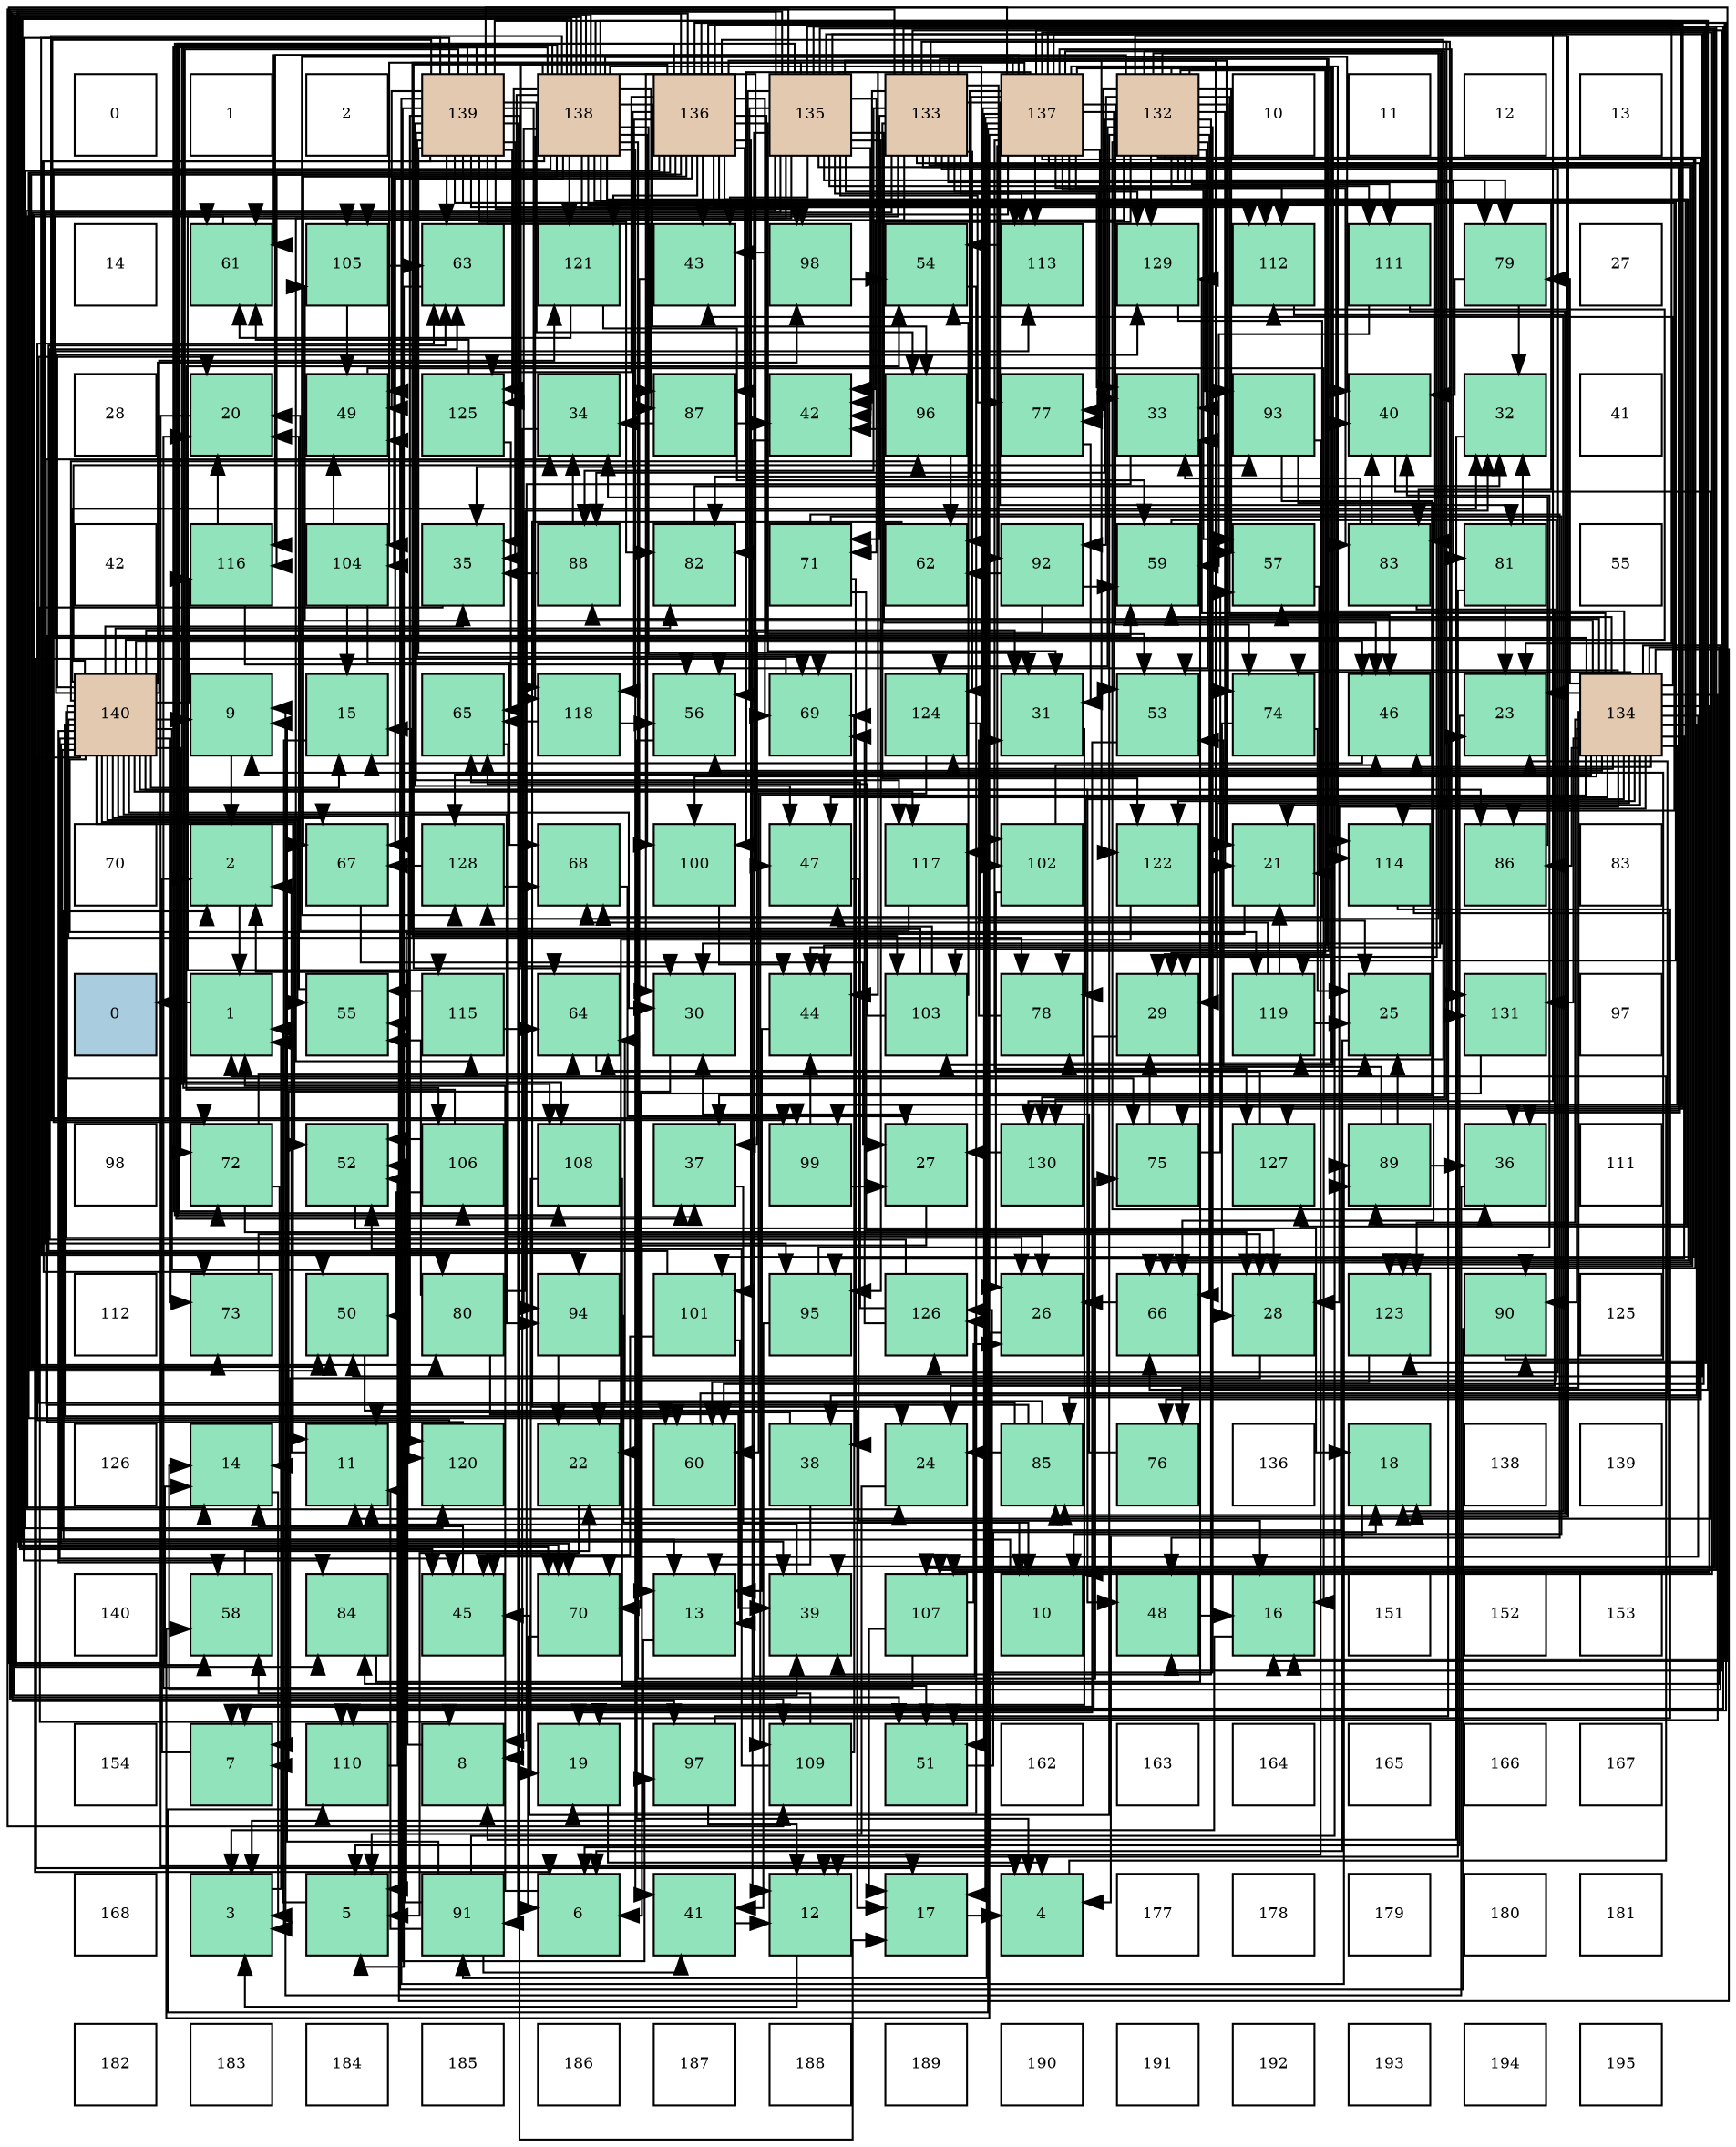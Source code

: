 digraph layout{
 rankdir=TB;
 splines=ortho;
 node [style=filled shape=square fixedsize=true width=0.6];
0[label="0", fontsize=8, fillcolor="#ffffff"];
1[label="1", fontsize=8, fillcolor="#ffffff"];
2[label="2", fontsize=8, fillcolor="#ffffff"];
3[label="139", fontsize=8, fillcolor="#e3c9af"];
4[label="138", fontsize=8, fillcolor="#e3c9af"];
5[label="136", fontsize=8, fillcolor="#e3c9af"];
6[label="135", fontsize=8, fillcolor="#e3c9af"];
7[label="133", fontsize=8, fillcolor="#e3c9af"];
8[label="137", fontsize=8, fillcolor="#e3c9af"];
9[label="132", fontsize=8, fillcolor="#e3c9af"];
10[label="10", fontsize=8, fillcolor="#ffffff"];
11[label="11", fontsize=8, fillcolor="#ffffff"];
12[label="12", fontsize=8, fillcolor="#ffffff"];
13[label="13", fontsize=8, fillcolor="#ffffff"];
14[label="14", fontsize=8, fillcolor="#ffffff"];
15[label="61", fontsize=8, fillcolor="#91e3bb"];
16[label="105", fontsize=8, fillcolor="#91e3bb"];
17[label="63", fontsize=8, fillcolor="#91e3bb"];
18[label="121", fontsize=8, fillcolor="#91e3bb"];
19[label="43", fontsize=8, fillcolor="#91e3bb"];
20[label="98", fontsize=8, fillcolor="#91e3bb"];
21[label="54", fontsize=8, fillcolor="#91e3bb"];
22[label="113", fontsize=8, fillcolor="#91e3bb"];
23[label="129", fontsize=8, fillcolor="#91e3bb"];
24[label="112", fontsize=8, fillcolor="#91e3bb"];
25[label="111", fontsize=8, fillcolor="#91e3bb"];
26[label="79", fontsize=8, fillcolor="#91e3bb"];
27[label="27", fontsize=8, fillcolor="#ffffff"];
28[label="28", fontsize=8, fillcolor="#ffffff"];
29[label="20", fontsize=8, fillcolor="#91e3bb"];
30[label="49", fontsize=8, fillcolor="#91e3bb"];
31[label="125", fontsize=8, fillcolor="#91e3bb"];
32[label="34", fontsize=8, fillcolor="#91e3bb"];
33[label="87", fontsize=8, fillcolor="#91e3bb"];
34[label="42", fontsize=8, fillcolor="#91e3bb"];
35[label="96", fontsize=8, fillcolor="#91e3bb"];
36[label="77", fontsize=8, fillcolor="#91e3bb"];
37[label="33", fontsize=8, fillcolor="#91e3bb"];
38[label="93", fontsize=8, fillcolor="#91e3bb"];
39[label="40", fontsize=8, fillcolor="#91e3bb"];
40[label="32", fontsize=8, fillcolor="#91e3bb"];
41[label="41", fontsize=8, fillcolor="#ffffff"];
42[label="42", fontsize=8, fillcolor="#ffffff"];
43[label="116", fontsize=8, fillcolor="#91e3bb"];
44[label="104", fontsize=8, fillcolor="#91e3bb"];
45[label="35", fontsize=8, fillcolor="#91e3bb"];
46[label="88", fontsize=8, fillcolor="#91e3bb"];
47[label="82", fontsize=8, fillcolor="#91e3bb"];
48[label="71", fontsize=8, fillcolor="#91e3bb"];
49[label="62", fontsize=8, fillcolor="#91e3bb"];
50[label="92", fontsize=8, fillcolor="#91e3bb"];
51[label="59", fontsize=8, fillcolor="#91e3bb"];
52[label="57", fontsize=8, fillcolor="#91e3bb"];
53[label="83", fontsize=8, fillcolor="#91e3bb"];
54[label="81", fontsize=8, fillcolor="#91e3bb"];
55[label="55", fontsize=8, fillcolor="#ffffff"];
56[label="140", fontsize=8, fillcolor="#e3c9af"];
57[label="9", fontsize=8, fillcolor="#91e3bb"];
58[label="15", fontsize=8, fillcolor="#91e3bb"];
59[label="65", fontsize=8, fillcolor="#91e3bb"];
60[label="118", fontsize=8, fillcolor="#91e3bb"];
61[label="56", fontsize=8, fillcolor="#91e3bb"];
62[label="69", fontsize=8, fillcolor="#91e3bb"];
63[label="124", fontsize=8, fillcolor="#91e3bb"];
64[label="31", fontsize=8, fillcolor="#91e3bb"];
65[label="53", fontsize=8, fillcolor="#91e3bb"];
66[label="74", fontsize=8, fillcolor="#91e3bb"];
67[label="46", fontsize=8, fillcolor="#91e3bb"];
68[label="23", fontsize=8, fillcolor="#91e3bb"];
69[label="134", fontsize=8, fillcolor="#e3c9af"];
70[label="70", fontsize=8, fillcolor="#ffffff"];
71[label="2", fontsize=8, fillcolor="#91e3bb"];
72[label="67", fontsize=8, fillcolor="#91e3bb"];
73[label="128", fontsize=8, fillcolor="#91e3bb"];
74[label="68", fontsize=8, fillcolor="#91e3bb"];
75[label="100", fontsize=8, fillcolor="#91e3bb"];
76[label="47", fontsize=8, fillcolor="#91e3bb"];
77[label="117", fontsize=8, fillcolor="#91e3bb"];
78[label="102", fontsize=8, fillcolor="#91e3bb"];
79[label="122", fontsize=8, fillcolor="#91e3bb"];
80[label="21", fontsize=8, fillcolor="#91e3bb"];
81[label="114", fontsize=8, fillcolor="#91e3bb"];
82[label="86", fontsize=8, fillcolor="#91e3bb"];
83[label="83", fontsize=8, fillcolor="#ffffff"];
84[label="0", fontsize=8, fillcolor="#a9ccde"];
85[label="1", fontsize=8, fillcolor="#91e3bb"];
86[label="55", fontsize=8, fillcolor="#91e3bb"];
87[label="115", fontsize=8, fillcolor="#91e3bb"];
88[label="64", fontsize=8, fillcolor="#91e3bb"];
89[label="30", fontsize=8, fillcolor="#91e3bb"];
90[label="44", fontsize=8, fillcolor="#91e3bb"];
91[label="103", fontsize=8, fillcolor="#91e3bb"];
92[label="78", fontsize=8, fillcolor="#91e3bb"];
93[label="29", fontsize=8, fillcolor="#91e3bb"];
94[label="119", fontsize=8, fillcolor="#91e3bb"];
95[label="25", fontsize=8, fillcolor="#91e3bb"];
96[label="131", fontsize=8, fillcolor="#91e3bb"];
97[label="97", fontsize=8, fillcolor="#ffffff"];
98[label="98", fontsize=8, fillcolor="#ffffff"];
99[label="72", fontsize=8, fillcolor="#91e3bb"];
100[label="52", fontsize=8, fillcolor="#91e3bb"];
101[label="106", fontsize=8, fillcolor="#91e3bb"];
102[label="108", fontsize=8, fillcolor="#91e3bb"];
103[label="37", fontsize=8, fillcolor="#91e3bb"];
104[label="99", fontsize=8, fillcolor="#91e3bb"];
105[label="27", fontsize=8, fillcolor="#91e3bb"];
106[label="130", fontsize=8, fillcolor="#91e3bb"];
107[label="75", fontsize=8, fillcolor="#91e3bb"];
108[label="127", fontsize=8, fillcolor="#91e3bb"];
109[label="89", fontsize=8, fillcolor="#91e3bb"];
110[label="36", fontsize=8, fillcolor="#91e3bb"];
111[label="111", fontsize=8, fillcolor="#ffffff"];
112[label="112", fontsize=8, fillcolor="#ffffff"];
113[label="73", fontsize=8, fillcolor="#91e3bb"];
114[label="50", fontsize=8, fillcolor="#91e3bb"];
115[label="80", fontsize=8, fillcolor="#91e3bb"];
116[label="94", fontsize=8, fillcolor="#91e3bb"];
117[label="101", fontsize=8, fillcolor="#91e3bb"];
118[label="95", fontsize=8, fillcolor="#91e3bb"];
119[label="126", fontsize=8, fillcolor="#91e3bb"];
120[label="26", fontsize=8, fillcolor="#91e3bb"];
121[label="66", fontsize=8, fillcolor="#91e3bb"];
122[label="28", fontsize=8, fillcolor="#91e3bb"];
123[label="123", fontsize=8, fillcolor="#91e3bb"];
124[label="90", fontsize=8, fillcolor="#91e3bb"];
125[label="125", fontsize=8, fillcolor="#ffffff"];
126[label="126", fontsize=8, fillcolor="#ffffff"];
127[label="14", fontsize=8, fillcolor="#91e3bb"];
128[label="11", fontsize=8, fillcolor="#91e3bb"];
129[label="120", fontsize=8, fillcolor="#91e3bb"];
130[label="22", fontsize=8, fillcolor="#91e3bb"];
131[label="60", fontsize=8, fillcolor="#91e3bb"];
132[label="38", fontsize=8, fillcolor="#91e3bb"];
133[label="24", fontsize=8, fillcolor="#91e3bb"];
134[label="85", fontsize=8, fillcolor="#91e3bb"];
135[label="76", fontsize=8, fillcolor="#91e3bb"];
136[label="136", fontsize=8, fillcolor="#ffffff"];
137[label="18", fontsize=8, fillcolor="#91e3bb"];
138[label="138", fontsize=8, fillcolor="#ffffff"];
139[label="139", fontsize=8, fillcolor="#ffffff"];
140[label="140", fontsize=8, fillcolor="#ffffff"];
141[label="58", fontsize=8, fillcolor="#91e3bb"];
142[label="84", fontsize=8, fillcolor="#91e3bb"];
143[label="45", fontsize=8, fillcolor="#91e3bb"];
144[label="70", fontsize=8, fillcolor="#91e3bb"];
145[label="13", fontsize=8, fillcolor="#91e3bb"];
146[label="39", fontsize=8, fillcolor="#91e3bb"];
147[label="107", fontsize=8, fillcolor="#91e3bb"];
148[label="10", fontsize=8, fillcolor="#91e3bb"];
149[label="48", fontsize=8, fillcolor="#91e3bb"];
150[label="16", fontsize=8, fillcolor="#91e3bb"];
151[label="151", fontsize=8, fillcolor="#ffffff"];
152[label="152", fontsize=8, fillcolor="#ffffff"];
153[label="153", fontsize=8, fillcolor="#ffffff"];
154[label="154", fontsize=8, fillcolor="#ffffff"];
155[label="7", fontsize=8, fillcolor="#91e3bb"];
156[label="110", fontsize=8, fillcolor="#91e3bb"];
157[label="8", fontsize=8, fillcolor="#91e3bb"];
158[label="19", fontsize=8, fillcolor="#91e3bb"];
159[label="97", fontsize=8, fillcolor="#91e3bb"];
160[label="109", fontsize=8, fillcolor="#91e3bb"];
161[label="51", fontsize=8, fillcolor="#91e3bb"];
162[label="162", fontsize=8, fillcolor="#ffffff"];
163[label="163", fontsize=8, fillcolor="#ffffff"];
164[label="164", fontsize=8, fillcolor="#ffffff"];
165[label="165", fontsize=8, fillcolor="#ffffff"];
166[label="166", fontsize=8, fillcolor="#ffffff"];
167[label="167", fontsize=8, fillcolor="#ffffff"];
168[label="168", fontsize=8, fillcolor="#ffffff"];
169[label="3", fontsize=8, fillcolor="#91e3bb"];
170[label="5", fontsize=8, fillcolor="#91e3bb"];
171[label="91", fontsize=8, fillcolor="#91e3bb"];
172[label="6", fontsize=8, fillcolor="#91e3bb"];
173[label="41", fontsize=8, fillcolor="#91e3bb"];
174[label="12", fontsize=8, fillcolor="#91e3bb"];
175[label="17", fontsize=8, fillcolor="#91e3bb"];
176[label="4", fontsize=8, fillcolor="#91e3bb"];
177[label="177", fontsize=8, fillcolor="#ffffff"];
178[label="178", fontsize=8, fillcolor="#ffffff"];
179[label="179", fontsize=8, fillcolor="#ffffff"];
180[label="180", fontsize=8, fillcolor="#ffffff"];
181[label="181", fontsize=8, fillcolor="#ffffff"];
182[label="182", fontsize=8, fillcolor="#ffffff"];
183[label="183", fontsize=8, fillcolor="#ffffff"];
184[label="184", fontsize=8, fillcolor="#ffffff"];
185[label="185", fontsize=8, fillcolor="#ffffff"];
186[label="186", fontsize=8, fillcolor="#ffffff"];
187[label="187", fontsize=8, fillcolor="#ffffff"];
188[label="188", fontsize=8, fillcolor="#ffffff"];
189[label="189", fontsize=8, fillcolor="#ffffff"];
190[label="190", fontsize=8, fillcolor="#ffffff"];
191[label="191", fontsize=8, fillcolor="#ffffff"];
192[label="192", fontsize=8, fillcolor="#ffffff"];
193[label="193", fontsize=8, fillcolor="#ffffff"];
194[label="194", fontsize=8, fillcolor="#ffffff"];
195[label="195", fontsize=8, fillcolor="#ffffff"];
edge [constraint=false, style=vis];85 -> 84;
71 -> 85;
169 -> 85;
176 -> 85;
170 -> 85;
172 -> 85;
155 -> 71;
157 -> 71;
57 -> 71;
148 -> 71;
128 -> 71;
174 -> 169;
145 -> 169;
127 -> 169;
58 -> 169;
150 -> 169;
175 -> 176;
137 -> 176;
158 -> 176;
29 -> 176;
80 -> 170;
130 -> 170;
68 -> 170;
133 -> 170;
95 -> 172;
120 -> 172;
105 -> 172;
122 -> 155;
93 -> 155;
89 -> 155;
64 -> 155;
40 -> 157;
37 -> 157;
32 -> 157;
45 -> 157;
110 -> 57;
103 -> 148;
132 -> 128;
132 -> 145;
146 -> 128;
39 -> 128;
173 -> 174;
34 -> 174;
19 -> 145;
90 -> 145;
143 -> 127;
67 -> 58;
76 -> 150;
149 -> 150;
30 -> 150;
114 -> 175;
161 -> 137;
100 -> 137;
65 -> 158;
21 -> 158;
86 -> 29;
61 -> 176;
52 -> 80;
141 -> 130;
51 -> 130;
131 -> 68;
15 -> 133;
49 -> 133;
17 -> 170;
88 -> 95;
59 -> 120;
121 -> 120;
72 -> 105;
74 -> 105;
62 -> 172;
144 -> 172;
48 -> 148;
48 -> 122;
48 -> 132;
48 -> 149;
99 -> 127;
99 -> 122;
99 -> 88;
113 -> 122;
66 -> 95;
66 -> 122;
107 -> 93;
107 -> 52;
135 -> 89;
36 -> 64;
92 -> 64;
26 -> 40;
26 -> 39;
115 -> 40;
115 -> 146;
115 -> 86;
54 -> 174;
54 -> 68;
54 -> 40;
47 -> 40;
53 -> 133;
53 -> 37;
53 -> 39;
142 -> 37;
134 -> 29;
134 -> 133;
134 -> 32;
134 -> 88;
82 -> 32;
33 -> 32;
33 -> 34;
46 -> 32;
46 -> 45;
109 -> 95;
109 -> 110;
109 -> 65;
124 -> 57;
124 -> 30;
171 -> 57;
171 -> 128;
171 -> 39;
171 -> 173;
171 -> 100;
50 -> 103;
50 -> 51;
50 -> 49;
38 -> 174;
38 -> 103;
38 -> 121;
116 -> 148;
116 -> 130;
118 -> 39;
118 -> 173;
35 -> 34;
35 -> 49;
159 -> 174;
159 -> 68;
20 -> 19;
20 -> 21;
104 -> 105;
104 -> 90;
75 -> 90;
117 -> 145;
117 -> 143;
117 -> 17;
78 -> 120;
78 -> 67;
91 -> 58;
91 -> 76;
91 -> 21;
91 -> 59;
44 -> 58;
44 -> 30;
44 -> 74;
16 -> 30;
16 -> 17;
101 -> 114;
101 -> 100;
101 -> 21;
147 -> 175;
147 -> 29;
147 -> 120;
102 -> 158;
102 -> 161;
160 -> 100;
160 -> 141;
160 -> 62;
156 -> 100;
25 -> 137;
25 -> 51;
24 -> 137;
22 -> 21;
81 -> 158;
81 -> 144;
87 -> 86;
87 -> 88;
43 -> 29;
43 -> 61;
77 -> 29;
60 -> 61;
60 -> 59;
94 -> 80;
94 -> 95;
94 -> 74;
129 -> 51;
129 -> 17;
18 -> 51;
18 -> 15;
79 -> 130;
123 -> 131;
63 -> 95;
63 -> 131;
31 -> 15;
31 -> 59;
119 -> 17;
119 -> 59;
119 -> 62;
108 -> 88;
73 -> 72;
73 -> 74;
23 -> 74;
106 -> 105;
96 -> 144;
9 -> 80;
9 -> 93;
9 -> 37;
9 -> 110;
9 -> 146;
9 -> 34;
9 -> 90;
9 -> 143;
9 -> 67;
9 -> 61;
9 -> 52;
9 -> 15;
9 -> 121;
9 -> 66;
9 -> 135;
9 -> 36;
9 -> 92;
9 -> 26;
9 -> 54;
9 -> 134;
9 -> 46;
9 -> 50;
9 -> 91;
9 -> 16;
9 -> 25;
9 -> 81;
9 -> 123;
9 -> 63;
9 -> 119;
9 -> 73;
9 -> 23;
9 -> 106;
7 -> 93;
7 -> 37;
7 -> 146;
7 -> 34;
7 -> 90;
7 -> 121;
7 -> 48;
7 -> 92;
7 -> 54;
7 -> 134;
7 -> 46;
7 -> 124;
7 -> 50;
7 -> 118;
7 -> 91;
7 -> 16;
7 -> 147;
7 -> 160;
7 -> 22;
7 -> 87;
7 -> 79;
7 -> 123;
7 -> 63;
7 -> 119;
7 -> 106;
7 -> 96;
69 -> 127;
69 -> 80;
69 -> 68;
69 -> 122;
69 -> 93;
69 -> 132;
69 -> 19;
69 -> 143;
69 -> 67;
69 -> 76;
69 -> 161;
69 -> 65;
69 -> 86;
69 -> 61;
69 -> 52;
69 -> 51;
69 -> 15;
69 -> 66;
69 -> 135;
69 -> 92;
69 -> 26;
69 -> 142;
69 -> 82;
69 -> 46;
69 -> 124;
69 -> 118;
69 -> 104;
69 -> 75;
69 -> 16;
69 -> 147;
69 -> 160;
69 -> 81;
69 -> 79;
69 -> 123;
69 -> 63;
69 -> 73;
69 -> 23;
69 -> 96;
6 -> 127;
6 -> 80;
6 -> 37;
6 -> 110;
6 -> 103;
6 -> 146;
6 -> 34;
6 -> 19;
6 -> 90;
6 -> 67;
6 -> 114;
6 -> 161;
6 -> 61;
6 -> 15;
6 -> 48;
6 -> 36;
6 -> 26;
6 -> 47;
6 -> 134;
6 -> 124;
6 -> 118;
6 -> 91;
6 -> 147;
6 -> 160;
6 -> 156;
6 -> 25;
6 -> 87;
6 -> 119;
6 -> 23;
6 -> 106;
5 -> 150;
5 -> 89;
5 -> 64;
5 -> 45;
5 -> 19;
5 -> 114;
5 -> 65;
5 -> 131;
5 -> 88;
5 -> 121;
5 -> 72;
5 -> 62;
5 -> 144;
5 -> 113;
5 -> 107;
5 -> 53;
5 -> 33;
5 -> 159;
5 -> 117;
5 -> 44;
5 -> 102;
5 -> 156;
5 -> 22;
5 -> 43;
5 -> 60;
5 -> 94;
5 -> 129;
5 -> 18;
5 -> 79;
5 -> 31;
5 -> 108;
8 -> 148;
8 -> 127;
8 -> 175;
8 -> 93;
8 -> 89;
8 -> 110;
8 -> 149;
8 -> 114;
8 -> 161;
8 -> 65;
8 -> 52;
8 -> 141;
8 -> 131;
8 -> 49;
8 -> 66;
8 -> 36;
8 -> 115;
8 -> 47;
8 -> 53;
8 -> 171;
8 -> 38;
8 -> 75;
8 -> 117;
8 -> 78;
8 -> 44;
8 -> 156;
8 -> 24;
8 -> 22;
8 -> 81;
8 -> 43;
8 -> 77;
8 -> 108;
8 -> 73;
8 -> 96;
4 -> 145;
4 -> 68;
4 -> 89;
4 -> 45;
4 -> 103;
4 -> 146;
4 -> 39;
4 -> 173;
4 -> 143;
4 -> 76;
4 -> 30;
4 -> 141;
4 -> 72;
4 -> 62;
4 -> 144;
4 -> 99;
4 -> 113;
4 -> 107;
4 -> 142;
4 -> 33;
4 -> 109;
4 -> 116;
4 -> 35;
4 -> 20;
4 -> 104;
4 -> 75;
4 -> 78;
4 -> 101;
4 -> 102;
4 -> 24;
4 -> 60;
4 -> 94;
4 -> 18;
4 -> 123;
4 -> 31;
4 -> 108;
3 -> 150;
3 -> 175;
3 -> 64;
3 -> 45;
3 -> 76;
3 -> 30;
3 -> 17;
3 -> 121;
3 -> 62;
3 -> 99;
3 -> 115;
3 -> 47;
3 -> 53;
3 -> 142;
3 -> 82;
3 -> 33;
3 -> 109;
3 -> 171;
3 -> 116;
3 -> 35;
3 -> 159;
3 -> 20;
3 -> 104;
3 -> 101;
3 -> 102;
3 -> 24;
3 -> 77;
3 -> 60;
3 -> 129;
3 -> 31;
56 -> 57;
56 -> 128;
56 -> 58;
56 -> 175;
56 -> 120;
56 -> 89;
56 -> 64;
56 -> 40;
56 -> 45;
56 -> 143;
56 -> 67;
56 -> 149;
56 -> 114;
56 -> 100;
56 -> 86;
56 -> 141;
56 -> 131;
56 -> 72;
56 -> 144;
56 -> 99;
56 -> 113;
56 -> 107;
56 -> 92;
56 -> 47;
56 -> 82;
56 -> 109;
56 -> 38;
56 -> 116;
56 -> 35;
56 -> 20;
56 -> 24;
56 -> 22;
56 -> 43;
56 -> 77;
56 -> 94;
56 -> 129;
56 -> 18;
56 -> 23;
edge [constraint=true, style=invis];
0 -> 14 -> 28 -> 42 -> 56 -> 70 -> 84 -> 98 -> 112 -> 126 -> 140 -> 154 -> 168 -> 182;
1 -> 15 -> 29 -> 43 -> 57 -> 71 -> 85 -> 99 -> 113 -> 127 -> 141 -> 155 -> 169 -> 183;
2 -> 16 -> 30 -> 44 -> 58 -> 72 -> 86 -> 100 -> 114 -> 128 -> 142 -> 156 -> 170 -> 184;
3 -> 17 -> 31 -> 45 -> 59 -> 73 -> 87 -> 101 -> 115 -> 129 -> 143 -> 157 -> 171 -> 185;
4 -> 18 -> 32 -> 46 -> 60 -> 74 -> 88 -> 102 -> 116 -> 130 -> 144 -> 158 -> 172 -> 186;
5 -> 19 -> 33 -> 47 -> 61 -> 75 -> 89 -> 103 -> 117 -> 131 -> 145 -> 159 -> 173 -> 187;
6 -> 20 -> 34 -> 48 -> 62 -> 76 -> 90 -> 104 -> 118 -> 132 -> 146 -> 160 -> 174 -> 188;
7 -> 21 -> 35 -> 49 -> 63 -> 77 -> 91 -> 105 -> 119 -> 133 -> 147 -> 161 -> 175 -> 189;
8 -> 22 -> 36 -> 50 -> 64 -> 78 -> 92 -> 106 -> 120 -> 134 -> 148 -> 162 -> 176 -> 190;
9 -> 23 -> 37 -> 51 -> 65 -> 79 -> 93 -> 107 -> 121 -> 135 -> 149 -> 163 -> 177 -> 191;
10 -> 24 -> 38 -> 52 -> 66 -> 80 -> 94 -> 108 -> 122 -> 136 -> 150 -> 164 -> 178 -> 192;
11 -> 25 -> 39 -> 53 -> 67 -> 81 -> 95 -> 109 -> 123 -> 137 -> 151 -> 165 -> 179 -> 193;
12 -> 26 -> 40 -> 54 -> 68 -> 82 -> 96 -> 110 -> 124 -> 138 -> 152 -> 166 -> 180 -> 194;
13 -> 27 -> 41 -> 55 -> 69 -> 83 -> 97 -> 111 -> 125 -> 139 -> 153 -> 167 -> 181 -> 195;
rank = same {0 -> 1 -> 2 -> 3 -> 4 -> 5 -> 6 -> 7 -> 8 -> 9 -> 10 -> 11 -> 12 -> 13};
rank = same {14 -> 15 -> 16 -> 17 -> 18 -> 19 -> 20 -> 21 -> 22 -> 23 -> 24 -> 25 -> 26 -> 27};
rank = same {28 -> 29 -> 30 -> 31 -> 32 -> 33 -> 34 -> 35 -> 36 -> 37 -> 38 -> 39 -> 40 -> 41};
rank = same {42 -> 43 -> 44 -> 45 -> 46 -> 47 -> 48 -> 49 -> 50 -> 51 -> 52 -> 53 -> 54 -> 55};
rank = same {56 -> 57 -> 58 -> 59 -> 60 -> 61 -> 62 -> 63 -> 64 -> 65 -> 66 -> 67 -> 68 -> 69};
rank = same {70 -> 71 -> 72 -> 73 -> 74 -> 75 -> 76 -> 77 -> 78 -> 79 -> 80 -> 81 -> 82 -> 83};
rank = same {84 -> 85 -> 86 -> 87 -> 88 -> 89 -> 90 -> 91 -> 92 -> 93 -> 94 -> 95 -> 96 -> 97};
rank = same {98 -> 99 -> 100 -> 101 -> 102 -> 103 -> 104 -> 105 -> 106 -> 107 -> 108 -> 109 -> 110 -> 111};
rank = same {112 -> 113 -> 114 -> 115 -> 116 -> 117 -> 118 -> 119 -> 120 -> 121 -> 122 -> 123 -> 124 -> 125};
rank = same {126 -> 127 -> 128 -> 129 -> 130 -> 131 -> 132 -> 133 -> 134 -> 135 -> 136 -> 137 -> 138 -> 139};
rank = same {140 -> 141 -> 142 -> 143 -> 144 -> 145 -> 146 -> 147 -> 148 -> 149 -> 150 -> 151 -> 152 -> 153};
rank = same {154 -> 155 -> 156 -> 157 -> 158 -> 159 -> 160 -> 161 -> 162 -> 163 -> 164 -> 165 -> 166 -> 167};
rank = same {168 -> 169 -> 170 -> 171 -> 172 -> 173 -> 174 -> 175 -> 176 -> 177 -> 178 -> 179 -> 180 -> 181};
rank = same {182 -> 183 -> 184 -> 185 -> 186 -> 187 -> 188 -> 189 -> 190 -> 191 -> 192 -> 193 -> 194 -> 195};
}